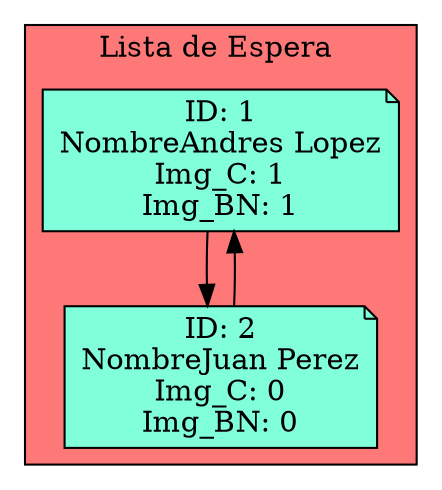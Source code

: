digraph L {
node[shape=note fillcolor="#A181FF" style =filled]
subgraph cluster_p{
    label= "Lista de Espera "
    bgcolor = "#FF7878"
Nodo153245266[label="ID: 1
NombreAndres Lopez
Img_C: 1
Img_BN: 1",fillcolor="#81FFDA"]
Nodo1781071780[label="ID: 2
NombreJuan Perez
Img_C: 0
Img_BN: 0",fillcolor="#81FFDA"]

Nodo153245266 -> Nodo1781071780

Nodo1781071780 -> Nodo153245266
}}